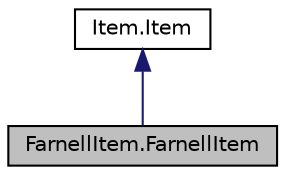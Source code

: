 digraph "FarnellItem.FarnellItem"
{
 // LATEX_PDF_SIZE
  edge [fontname="Helvetica",fontsize="10",labelfontname="Helvetica",labelfontsize="10"];
  node [fontname="Helvetica",fontsize="10",shape=record];
  Node1 [label="FarnellItem.FarnellItem",height=0.2,width=0.4,color="black", fillcolor="grey75", style="filled", fontcolor="black",tooltip="Constructor."];
  Node2 -> Node1 [dir="back",color="midnightblue",fontsize="10",style="solid"];
  Node2 [label="Item.Item",height=0.2,width=0.4,color="black", fillcolor="white", style="filled",URL="$class_item_1_1_item.html",tooltip="Constructor."];
}
